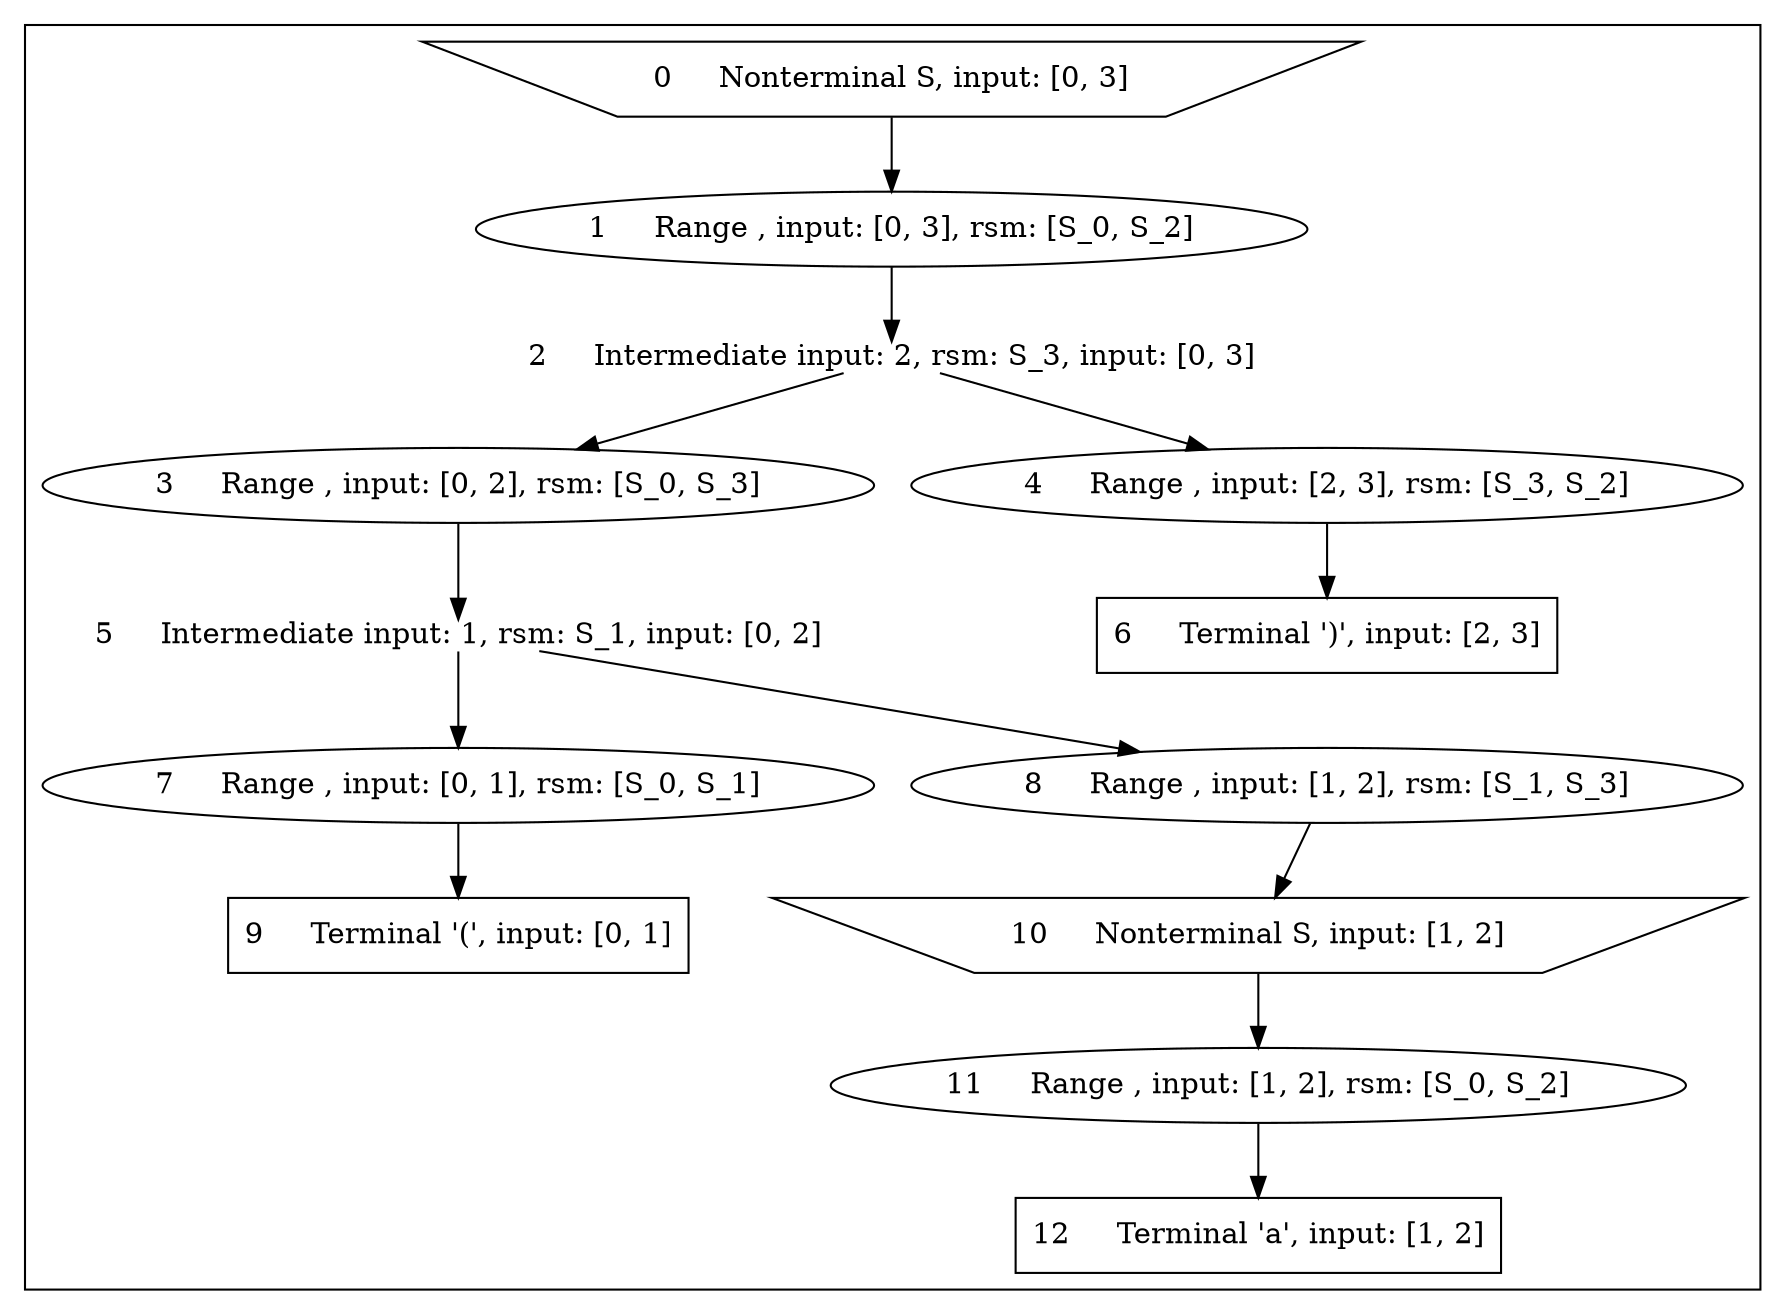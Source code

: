 digraph g {
labelloc="t"
label=""
subgraph cluster_0{
labelloc="t"
_0_0 [label = "0     Nonterminal S, input: [0, 3]", shape = invtrapezium]
_0_1 [label = "1     Range , input: [0, 3], rsm: [S_0, S_2]", shape = ellipse]
_0_2 [label = "10     Nonterminal S, input: [1, 2]", shape = invtrapezium]
_0_3 [label = "11     Range , input: [1, 2], rsm: [S_0, S_2]", shape = ellipse]
_0_4 [label = "12     Terminal 'a', input: [1, 2]", shape = rectangle]
_0_5 [label = "2     Intermediate input: 2, rsm: S_3, input: [0, 3]", shape = plain]
_0_6 [label = "3     Range , input: [0, 2], rsm: [S_0, S_3]", shape = ellipse]
_0_7 [label = "4     Range , input: [2, 3], rsm: [S_3, S_2]", shape = ellipse]
_0_8 [label = "5     Intermediate input: 1, rsm: S_1, input: [0, 2]", shape = plain]
_0_9 [label = "6     Terminal ')', input: [2, 3]", shape = rectangle]
_0_10 [label = "7     Range , input: [0, 1], rsm: [S_0, S_1]", shape = ellipse]
_0_11 [label = "8     Range , input: [1, 2], rsm: [S_1, S_3]", shape = ellipse]
_0_12 [label = "9     Terminal '(', input: [0, 1]", shape = rectangle]
_0_0->_0_1
_0_1->_0_5
_0_2->_0_3
_0_3->_0_4
_0_5->_0_6
_0_5->_0_7
_0_6->_0_8
_0_7->_0_9
_0_8->_0_10
_0_8->_0_11
_0_10->_0_12
_0_11->_0_2
}

}
